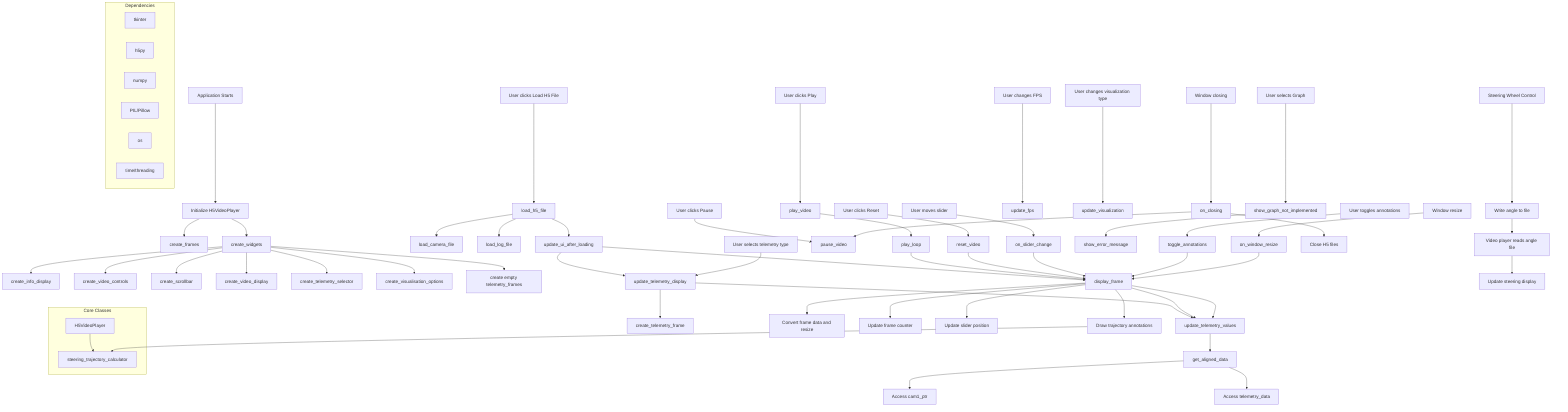 flowchart TD

    %% Application Initialization
    A[Application Starts] --> B[Initialize H5VideoPlayer]
    B --> C[create_frames]
    B --> D[create_widgets]
    
    %% Widget Creation Hierarchy
    D --> E1[create_info_display]
    D --> E[create_video_controls]
    D --> F[create_scrollbar]
    D --> G[create_video_display]
    D --> I[create_telemetry_selector]
    D --> J[create_visualisation_options]
    D --> TF[create empty telemetry_frames]
    
    %% File Loading Flow
    K[User clicks Load H5 File] --> L[load_h5_file]
    L --> M[load_camera_file]
    L --> N[load_log_file]
    L --> O[update_ui_after_loading]
    O --> P[display_frame]
    O --> Q[update_telemetry_display]
    
    %% Video Playback Controls
    R[User clicks Play] --> S[play_video]
    S --> T[play_loop]
    T --> P
    
    U[User clicks Pause] --> V[pause_video]
    
    W[User clicks Reset] --> X[reset_video]
    X --> P
    
    Y[User moves slider] --> Z[on_slider_change]
    Z --> P
    
    %% FPS Control
    FPS[User changes FPS] --> UFP[update_fps]
    
    %% Telemetry Display
    AA[User selects telemetry type] --> Q
    Q --> AB[create_telemetry_frame]
    Q --> AC[update_telemetry_values]
    
    AC --> AD[get_aligned_data]
    P --> AC
    
    %% Visualization Options
    AE[User changes visualization type] --> AF[update_visualization]
    
    AG[User selects Graph] --> AH[show_graph_not_implemented]
    AH --> AI[show_error_message]
    
    %% Annotations
    AJ[User toggles annotations] --> AK[toggle_annotations]
    AK --> P
    
    %% Window Events
    WIN[Window resize] --> WR[on_window_resize]
    WR --> P
    
    %% Display Frame Components
    P --> AL[Convert frame data and resize]
    P --> AM[Update frame counter]
    P --> AN[Update slider position]
    P --> AC
    P --> AR[Draw trajectory annotations]
    
    %% Data Alignment
    AD --> DA[Access cam1_ptr]
    AD --> DT[Access telemetry_data]
    
    %% Cleanup
    CLS[Window closing] --> OC[on_closing]
    OC --> V
    OC --> CFL[Close H5 files]
    
    %% File Writing/Communication
    %% Added steering wheel connection
    SW[Steering Wheel Control] --> SWF[Write angle to file]
    SWF --> RDF[Video player reads angle file]
    RDF --> DIS[Update steering display]
    
    %% Classes and Dependencies
    subgraph Core Classes
        H5VP[H5VideoPlayer]
        STC[steering_trajectory_calculator]
    end
    
    %% External Libraries
    subgraph Dependencies
        TK[tkinter]
        H5[h5py]
        NP[numpy]
        PIL[PIL/Pillow]
        OS[os]
        TM[time/threading]
    end
    
    H5VP --> STC
    AR --> STC